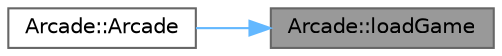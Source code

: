 digraph "Arcade::loadGame"
{
 // LATEX_PDF_SIZE
  bgcolor="transparent";
  edge [fontname=Helvetica,fontsize=10,labelfontname=Helvetica,labelfontsize=10];
  node [fontname=Helvetica,fontsize=10,shape=box,height=0.2,width=0.4];
  rankdir="RL";
  Node1 [label="Arcade::loadGame",height=0.2,width=0.4,color="gray40", fillcolor="grey60", style="filled", fontcolor="black",tooltip=" "];
  Node1 -> Node2 [dir="back",color="steelblue1",style="solid"];
  Node2 [label="Arcade::Arcade",height=0.2,width=0.4,color="grey40", fillcolor="white", style="filled",URL="$classArcade.html#a9efa046601eee640caa86c7fa24a76f5",tooltip=" "];
}

